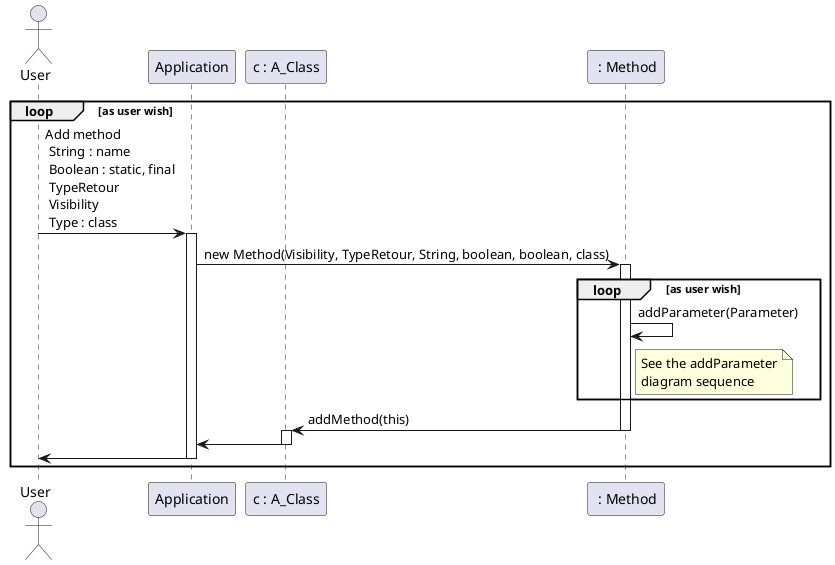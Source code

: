@startuml

    actor User as u
    participant Application as a
    participant "c : A_Class" as c
    participant " : Method" as m

    loop as user wish
    	u -> a: Add method\n String : name\n Boolean : static, final\n TypeRetour\n Visibility\n Type : class
    	activate a
    	a -> m: new Method(Visibility, TypeRetour, String, boolean, boolean, class)
    	activate m

    	loop as user wish
    		m -> m: addParameter(Parameter)
    		note right of m
		    	See the addParameter
		    	diagram sequence
    		end note
    	end

    	m -> c: addMethod(this)
    	deactivate m
    	activate c
    	c -> a
    	deactivate c
    	a -> u
    	deactivate a
    end

@enduml